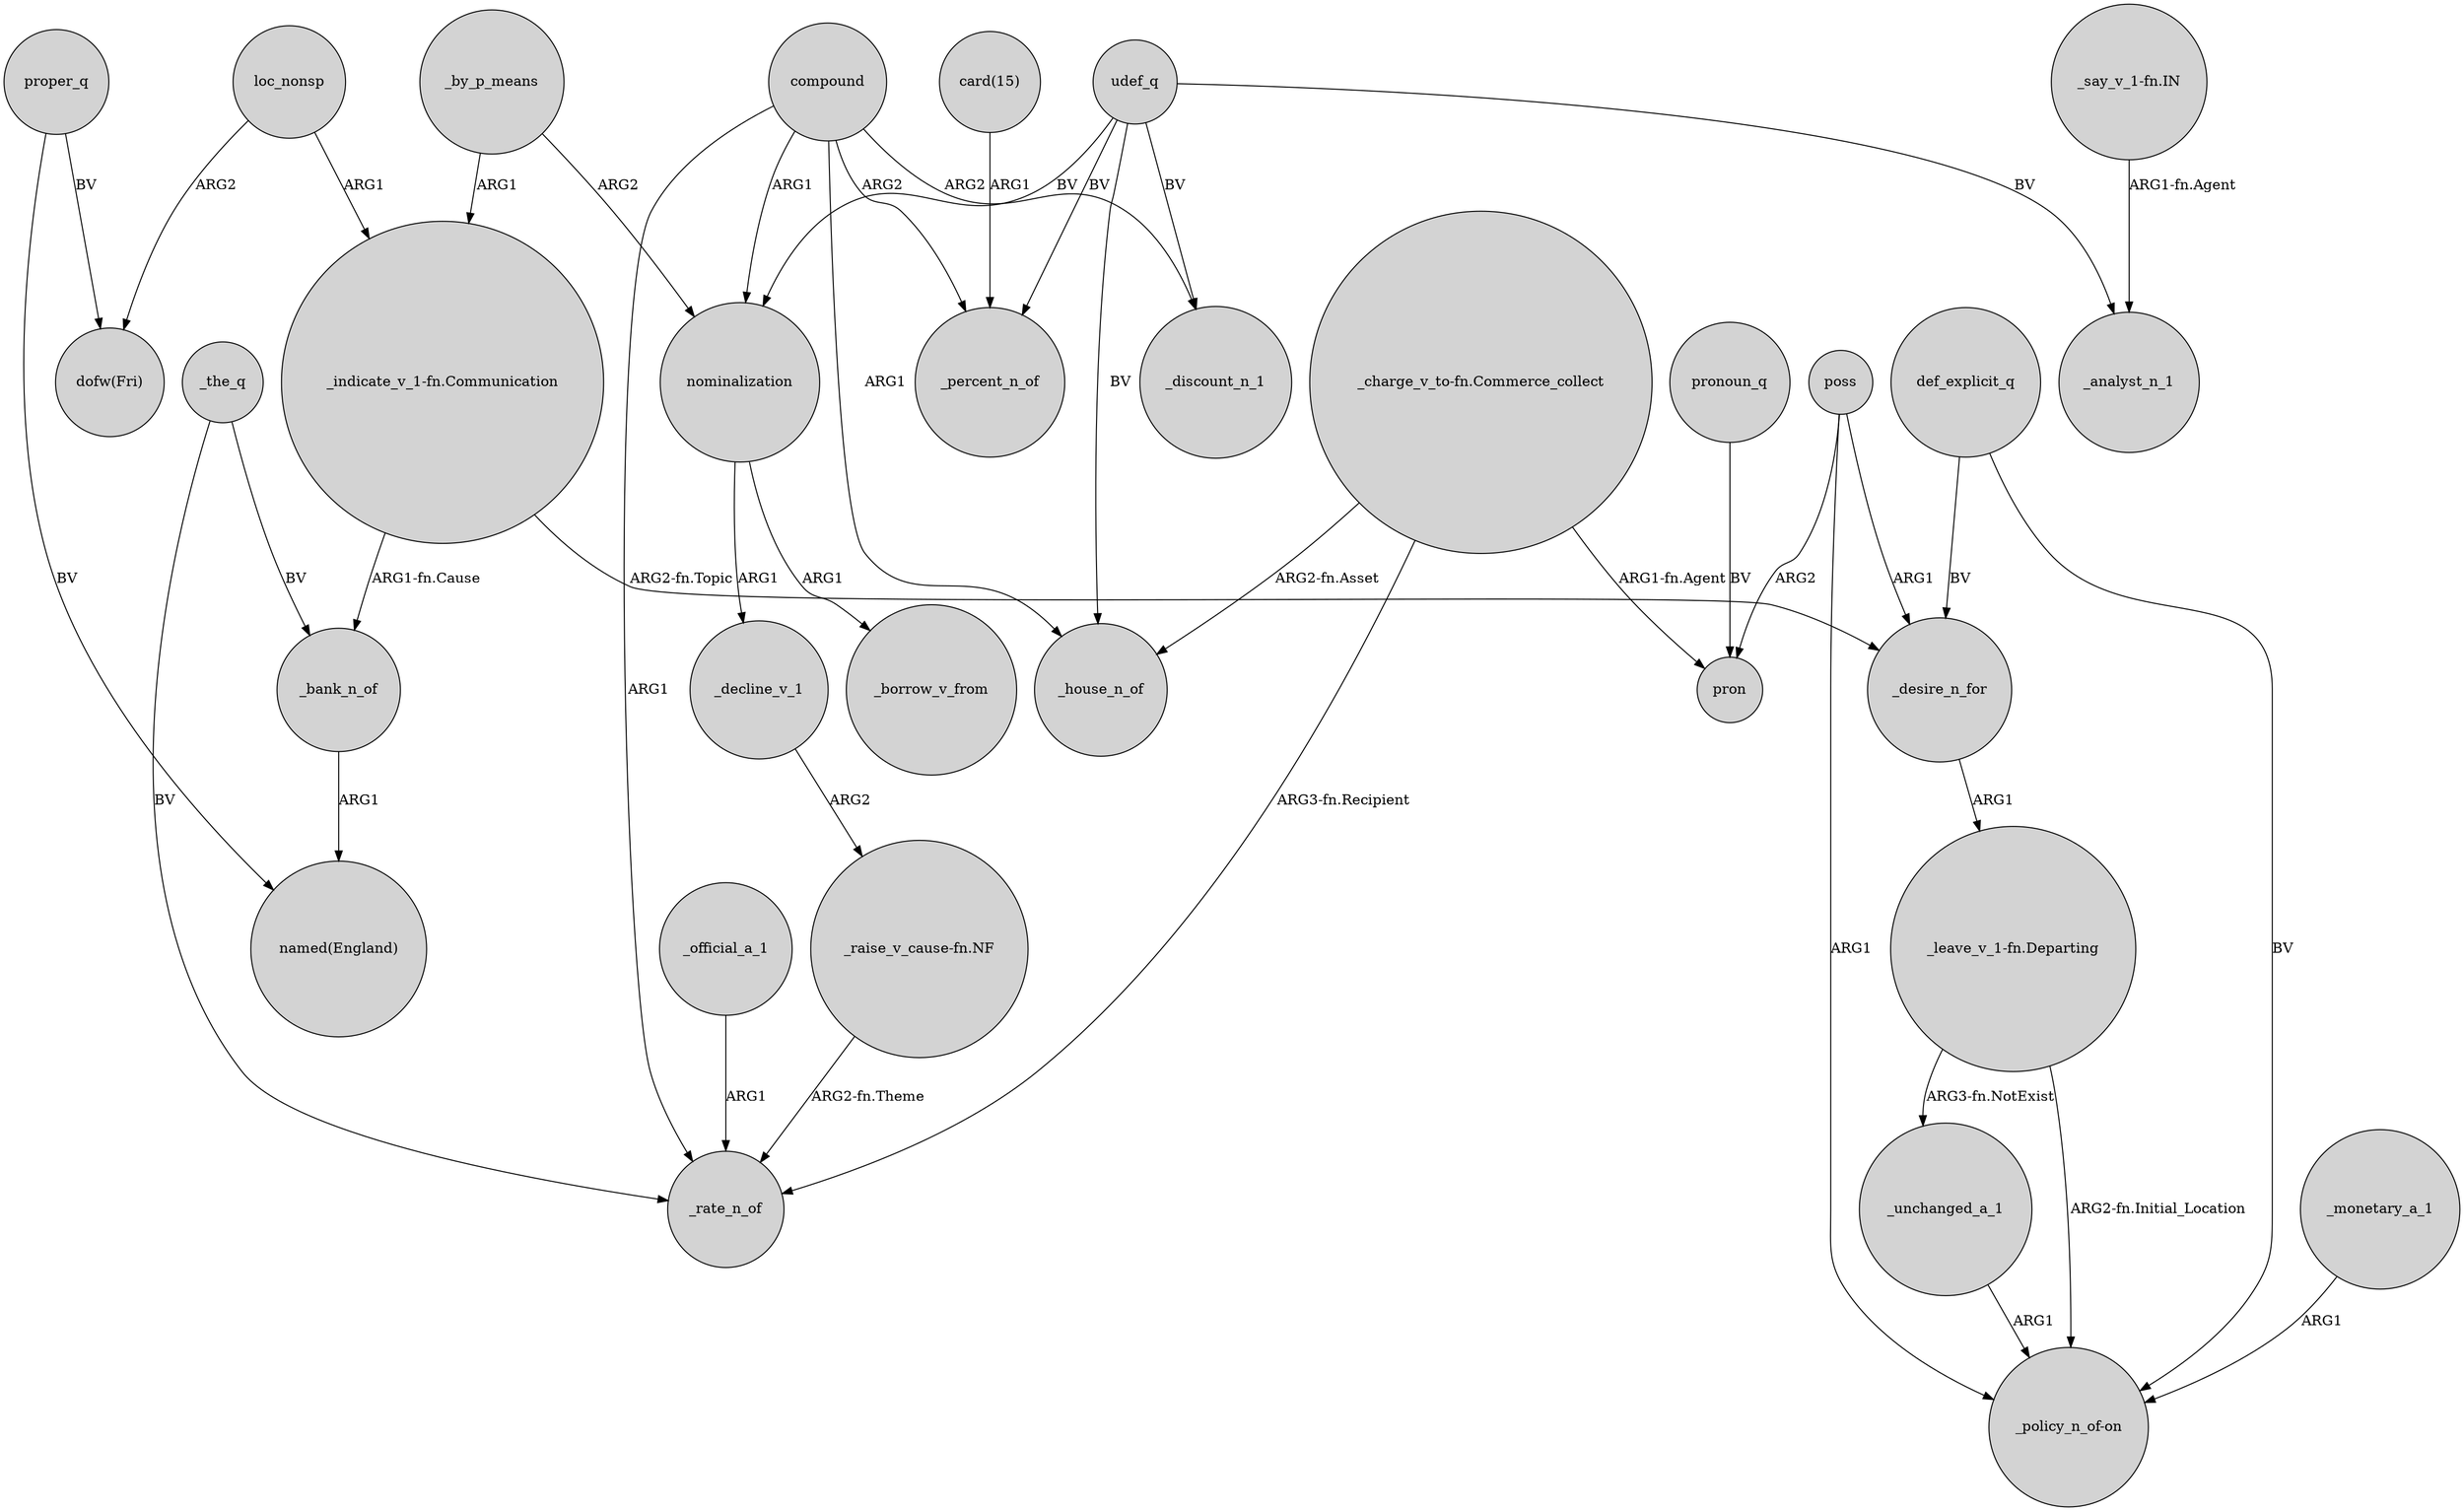 digraph {
	node [shape=circle style=filled]
	"_indicate_v_1-fn.Communication" -> _bank_n_of [label="ARG1-fn.Cause"]
	proper_q -> "dofw(Fri)" [label=BV]
	_by_p_means -> nominalization [label=ARG2]
	def_explicit_q -> _desire_n_for [label=BV]
	poss -> pron [label=ARG2]
	"card(15)" -> _percent_n_of [label=ARG1]
	"_leave_v_1-fn.Departing" -> _unchanged_a_1 [label="ARG3-fn.NotExist"]
	loc_nonsp -> "_indicate_v_1-fn.Communication" [label=ARG1]
	_official_a_1 -> _rate_n_of [label=ARG1]
	nominalization -> _borrow_v_from [label=ARG1]
	compound -> _rate_n_of [label=ARG1]
	proper_q -> "named(England)" [label=BV]
	"_charge_v_to-fn.Commerce_collect" -> _rate_n_of [label="ARG3-fn.Recipient"]
	poss -> "_policy_n_of-on" [label=ARG1]
	udef_q -> _discount_n_1 [label=BV]
	compound -> _percent_n_of [label=ARG2]
	loc_nonsp -> "dofw(Fri)" [label=ARG2]
	_the_q -> _rate_n_of [label=BV]
	def_explicit_q -> "_policy_n_of-on" [label=BV]
	_by_p_means -> "_indicate_v_1-fn.Communication" [label=ARG1]
	"_leave_v_1-fn.Departing" -> "_policy_n_of-on" [label="ARG2-fn.Initial_Location"]
	pronoun_q -> pron [label=BV]
	nominalization -> _decline_v_1 [label=ARG1]
	_the_q -> _bank_n_of [label=BV]
	_unchanged_a_1 -> "_policy_n_of-on" [label=ARG1]
	compound -> _house_n_of [label=ARG1]
	_bank_n_of -> "named(England)" [label=ARG1]
	udef_q -> nominalization [label=BV]
	_monetary_a_1 -> "_policy_n_of-on" [label=ARG1]
	_decline_v_1 -> "_raise_v_cause-fn.NF" [label=ARG2]
	udef_q -> _house_n_of [label=BV]
	"_indicate_v_1-fn.Communication" -> _desire_n_for [label="ARG2-fn.Topic"]
	compound -> _discount_n_1 [label=ARG2]
	"_charge_v_to-fn.Commerce_collect" -> pron [label="ARG1-fn.Agent"]
	"_charge_v_to-fn.Commerce_collect" -> _house_n_of [label="ARG2-fn.Asset"]
	_desire_n_for -> "_leave_v_1-fn.Departing" [label=ARG1]
	udef_q -> _percent_n_of [label=BV]
	"_say_v_1-fn.IN" -> _analyst_n_1 [label="ARG1-fn.Agent"]
	poss -> _desire_n_for [label=ARG1]
	compound -> nominalization [label=ARG1]
	udef_q -> _analyst_n_1 [label=BV]
	"_raise_v_cause-fn.NF" -> _rate_n_of [label="ARG2-fn.Theme"]
}
